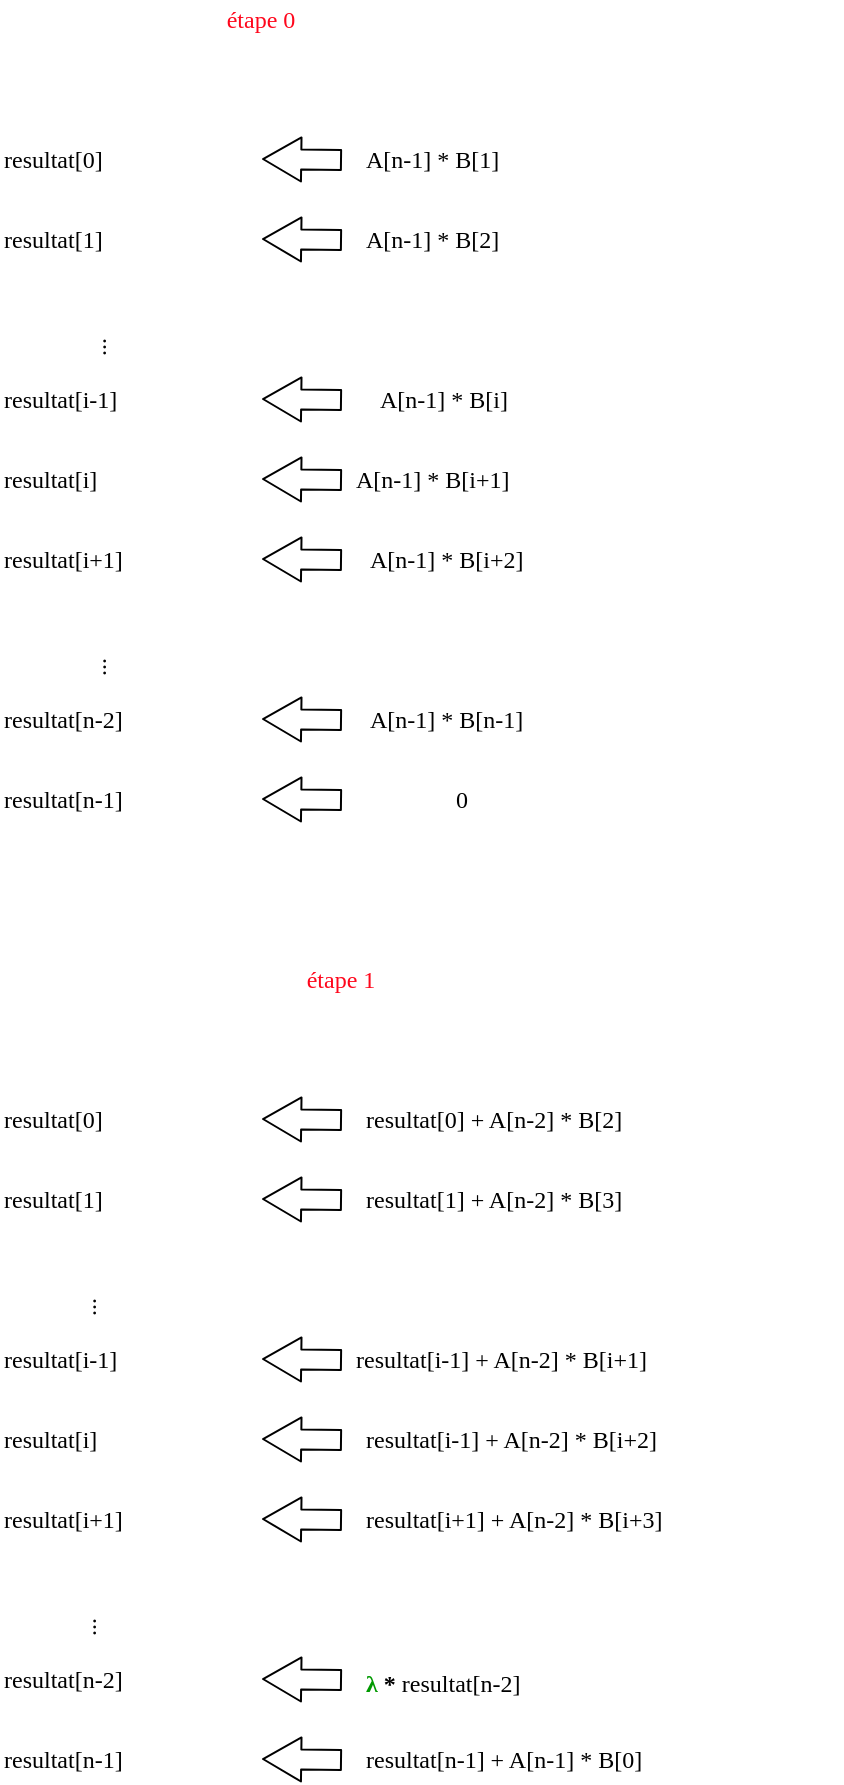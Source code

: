 <mxfile version="14.4.9" type="device"><diagram id="3yetavHpNSmcwZZcxefw" name="Page-1"><mxGraphModel dx="1422" dy="791" grid="1" gridSize="10" guides="1" tooltips="1" connect="1" arrows="1" fold="1" page="1" pageScale="1" pageWidth="1654" pageHeight="2336" math="0" shadow="0"><root><mxCell id="0"/><mxCell id="1" parent="0"/><mxCell id="H-s91K4gVHQevbLeTOUS-2" value="&lt;font face=&quot;Lucida Console&quot;&gt;resultat[1]&lt;/font&gt;" style="text;html=1;align=left;verticalAlign=middle;resizable=0;points=[];autosize=1;" parent="1" vertex="1"><mxGeometry x="230" y="250" width="100" height="20" as="geometry"/></mxCell><mxCell id="H-s91K4gVHQevbLeTOUS-3" value="" style="shape=flexArrow;endArrow=classic;html=1;endWidth=11;endSize=6.04;align=left;" parent="1" edge="1"><mxGeometry width="50" height="50" relative="1" as="geometry"><mxPoint x="401" y="260" as="sourcePoint"/><mxPoint x="361" y="259.5" as="targetPoint"/></mxGeometry></mxCell><mxCell id="H-s91K4gVHQevbLeTOUS-4" value="&lt;font face=&quot;Lucida Console&quot;&gt;resultat[i-1]&lt;/font&gt;" style="text;html=1;align=left;verticalAlign=middle;resizable=0;points=[];autosize=1;" parent="1" vertex="1"><mxGeometry x="230" y="330" width="110" height="20" as="geometry"/></mxCell><mxCell id="H-s91K4gVHQevbLeTOUS-5" value="" style="shape=flexArrow;endArrow=classic;html=1;endWidth=11;endSize=6.04;align=left;" parent="1" edge="1"><mxGeometry width="50" height="50" relative="1" as="geometry"><mxPoint x="401" y="340" as="sourcePoint"/><mxPoint x="361" y="339.5" as="targetPoint"/></mxGeometry></mxCell><mxCell id="H-s91K4gVHQevbLeTOUS-7" value="&lt;font face=&quot;Lucida Console&quot;&gt;...&lt;/font&gt;" style="text;html=1;align=left;verticalAlign=top;resizable=0;points=[];autosize=1;horizontal=0;spacing=2;labelPosition=center;verticalLabelPosition=middle;" parent="1" vertex="1"><mxGeometry x="265" y="290" width="30" height="30" as="geometry"/></mxCell><mxCell id="H-s91K4gVHQevbLeTOUS-8" value="&lt;font face=&quot;Lucida Console&quot;&gt;resultat[i]&lt;/font&gt;" style="text;html=1;align=left;verticalAlign=middle;resizable=0;points=[];autosize=1;" parent="1" vertex="1"><mxGeometry x="230" y="370" width="100" height="20" as="geometry"/></mxCell><mxCell id="H-s91K4gVHQevbLeTOUS-9" value="" style="shape=flexArrow;endArrow=classic;html=1;endWidth=11;endSize=6.04;align=left;" parent="1" edge="1"><mxGeometry width="50" height="50" relative="1" as="geometry"><mxPoint x="401" y="380" as="sourcePoint"/><mxPoint x="361" y="379.5" as="targetPoint"/></mxGeometry></mxCell><mxCell id="H-s91K4gVHQevbLeTOUS-10" value="&lt;font face=&quot;Lucida Console&quot;&gt;resultat[i+1]&lt;/font&gt;" style="text;html=1;align=left;verticalAlign=middle;resizable=0;points=[];autosize=1;" parent="1" vertex="1"><mxGeometry x="230" y="410" width="110" height="20" as="geometry"/></mxCell><mxCell id="H-s91K4gVHQevbLeTOUS-11" value="" style="shape=flexArrow;endArrow=classic;html=1;endWidth=11;endSize=6.04;align=left;" parent="1" edge="1"><mxGeometry width="50" height="50" relative="1" as="geometry"><mxPoint x="401" y="420" as="sourcePoint"/><mxPoint x="361" y="419.5" as="targetPoint"/></mxGeometry></mxCell><mxCell id="H-s91K4gVHQevbLeTOUS-12" value="&lt;font face=&quot;Lucida Console&quot;&gt;resultat[n-2]&lt;/font&gt;" style="text;html=1;align=left;verticalAlign=middle;resizable=0;points=[];autosize=1;" parent="1" vertex="1"><mxGeometry x="230" y="490" width="110" height="20" as="geometry"/></mxCell><mxCell id="H-s91K4gVHQevbLeTOUS-13" value="" style="shape=flexArrow;endArrow=classic;html=1;endWidth=11;endSize=6.04;align=left;" parent="1" edge="1"><mxGeometry width="50" height="50" relative="1" as="geometry"><mxPoint x="401" y="500" as="sourcePoint"/><mxPoint x="361" y="499.5" as="targetPoint"/></mxGeometry></mxCell><mxCell id="H-s91K4gVHQevbLeTOUS-14" value="&lt;font face=&quot;Lucida Console&quot;&gt;...&lt;/font&gt;" style="text;html=1;align=left;verticalAlign=top;resizable=0;points=[];autosize=1;horizontal=0;spacing=2;labelPosition=center;verticalLabelPosition=middle;" parent="1" vertex="1"><mxGeometry x="265" y="450" width="30" height="30" as="geometry"/></mxCell><mxCell id="H-s91K4gVHQevbLeTOUS-31" value="&lt;font face=&quot;Lucida Console&quot;&gt;A[n-1] * B[2]&lt;/font&gt;" style="text;html=1;align=left;verticalAlign=middle;resizable=0;points=[];autosize=1;" parent="1" vertex="1"><mxGeometry x="411" y="250" width="110" height="20" as="geometry"/></mxCell><mxCell id="H-s91K4gVHQevbLeTOUS-32" value="&lt;font face=&quot;Lucida Console&quot;&gt;resultat[n-1]&lt;/font&gt;" style="text;html=1;align=left;verticalAlign=middle;resizable=0;points=[];autosize=1;" parent="1" vertex="1"><mxGeometry x="230" y="530" width="110" height="20" as="geometry"/></mxCell><mxCell id="H-s91K4gVHQevbLeTOUS-33" value="" style="shape=flexArrow;endArrow=classic;html=1;endWidth=11;endSize=6.04;align=left;" parent="1" edge="1"><mxGeometry width="50" height="50" relative="1" as="geometry"><mxPoint x="401" y="540" as="sourcePoint"/><mxPoint x="361" y="539.5" as="targetPoint"/></mxGeometry></mxCell><mxCell id="H-s91K4gVHQevbLeTOUS-34" value="&lt;font face=&quot;Lucida Console&quot;&gt;resultat[0]&lt;/font&gt;" style="text;html=1;align=left;verticalAlign=middle;resizable=0;points=[];autosize=1;" parent="1" vertex="1"><mxGeometry x="230" y="210" width="100" height="20" as="geometry"/></mxCell><mxCell id="H-s91K4gVHQevbLeTOUS-35" value="" style="shape=flexArrow;endArrow=classic;html=1;endWidth=11;endSize=6.04;align=left;" parent="1" edge="1"><mxGeometry width="50" height="50" relative="1" as="geometry"><mxPoint x="401" y="220" as="sourcePoint"/><mxPoint x="361" y="219.5" as="targetPoint"/></mxGeometry></mxCell><mxCell id="H-s91K4gVHQevbLeTOUS-36" value="&lt;font face=&quot;Lucida Console&quot;&gt;A[n-1] * B[1]&lt;/font&gt;" style="text;html=1;align=left;verticalAlign=middle;resizable=0;points=[];autosize=1;" parent="1" vertex="1"><mxGeometry x="411" y="210" width="110" height="20" as="geometry"/></mxCell><mxCell id="H-s91K4gVHQevbLeTOUS-37" value="&lt;font face=&quot;Lucida Console&quot;&gt;A[n-1] * B[i+1]&lt;/font&gt;" style="text;html=1;align=left;verticalAlign=middle;resizable=0;points=[];autosize=1;" parent="1" vertex="1"><mxGeometry x="406" y="370" width="120" height="20" as="geometry"/></mxCell><mxCell id="H-s91K4gVHQevbLeTOUS-38" value="&lt;font face=&quot;Lucida Console&quot;&gt;A[n-1] * B[i]&lt;/font&gt;" style="text;html=1;align=left;verticalAlign=middle;resizable=0;points=[];autosize=1;" parent="1" vertex="1"><mxGeometry x="418" y="330" width="110" height="20" as="geometry"/></mxCell><mxCell id="H-s91K4gVHQevbLeTOUS-39" value="&lt;font face=&quot;Lucida Console&quot;&gt;A[n-1] * B[n-1]&lt;/font&gt;" style="text;html=1;align=left;verticalAlign=middle;resizable=0;points=[];autosize=1;" parent="1" vertex="1"><mxGeometry x="413" y="490" width="120" height="20" as="geometry"/></mxCell><mxCell id="H-s91K4gVHQevbLeTOUS-40" value="&lt;font face=&quot;Lucida Console&quot;&gt;A[n-1] * B[i+2]&lt;/font&gt;" style="text;html=1;align=left;verticalAlign=middle;resizable=0;points=[];autosize=1;" parent="1" vertex="1"><mxGeometry x="413" y="410" width="120" height="20" as="geometry"/></mxCell><mxCell id="H-s91K4gVHQevbLeTOUS-41" value="&lt;font face=&quot;Lucida Console&quot;&gt;0&lt;/font&gt;" style="text;html=1;align=left;verticalAlign=middle;resizable=0;points=[];autosize=1;" parent="1" vertex="1"><mxGeometry x="456" y="530" width="20" height="20" as="geometry"/></mxCell><mxCell id="H-s91K4gVHQevbLeTOUS-42" value="&lt;font face=&quot;Lucida Console&quot;&gt;resultat[1]&lt;/font&gt;" style="text;html=1;align=left;verticalAlign=middle;resizable=0;points=[];autosize=1;" parent="1" vertex="1"><mxGeometry x="230" y="730" width="100" height="20" as="geometry"/></mxCell><mxCell id="H-s91K4gVHQevbLeTOUS-43" value="" style="shape=flexArrow;endArrow=classic;html=1;endWidth=11;endSize=6.04;align=left;" parent="1" edge="1"><mxGeometry width="50" height="50" relative="1" as="geometry"><mxPoint x="401" y="740" as="sourcePoint"/><mxPoint x="361" y="739.5" as="targetPoint"/></mxGeometry></mxCell><mxCell id="H-s91K4gVHQevbLeTOUS-44" value="&lt;font face=&quot;Lucida Console&quot;&gt;resultat[i-1]&lt;/font&gt;" style="text;html=1;align=left;verticalAlign=middle;resizable=0;points=[];autosize=1;" parent="1" vertex="1"><mxGeometry x="230" y="810" width="110" height="20" as="geometry"/></mxCell><mxCell id="H-s91K4gVHQevbLeTOUS-45" value="" style="shape=flexArrow;endArrow=classic;html=1;endWidth=11;endSize=6.04;align=left;" parent="1" edge="1"><mxGeometry width="50" height="50" relative="1" as="geometry"><mxPoint x="401" y="820" as="sourcePoint"/><mxPoint x="361" y="819.5" as="targetPoint"/></mxGeometry></mxCell><mxCell id="H-s91K4gVHQevbLeTOUS-46" value="&lt;font face=&quot;Lucida Console&quot;&gt;...&lt;/font&gt;" style="text;html=1;align=left;verticalAlign=top;resizable=0;points=[];autosize=1;horizontal=0;spacing=2;labelPosition=center;verticalLabelPosition=middle;" parent="1" vertex="1"><mxGeometry x="260" y="770" width="30" height="30" as="geometry"/></mxCell><mxCell id="H-s91K4gVHQevbLeTOUS-47" value="&lt;font face=&quot;Lucida Console&quot;&gt;resultat[i]&lt;/font&gt;" style="text;html=1;align=left;verticalAlign=middle;resizable=0;points=[];autosize=1;" parent="1" vertex="1"><mxGeometry x="230" y="850" width="100" height="20" as="geometry"/></mxCell><mxCell id="H-s91K4gVHQevbLeTOUS-48" value="" style="shape=flexArrow;endArrow=classic;html=1;endWidth=11;endSize=6.04;align=left;" parent="1" edge="1"><mxGeometry width="50" height="50" relative="1" as="geometry"><mxPoint x="401" y="860" as="sourcePoint"/><mxPoint x="361" y="859.5" as="targetPoint"/></mxGeometry></mxCell><mxCell id="H-s91K4gVHQevbLeTOUS-49" value="&lt;font face=&quot;Lucida Console&quot;&gt;resultat[i+1]&lt;/font&gt;" style="text;html=1;align=left;verticalAlign=middle;resizable=0;points=[];autosize=1;" parent="1" vertex="1"><mxGeometry x="230" y="890" width="110" height="20" as="geometry"/></mxCell><mxCell id="H-s91K4gVHQevbLeTOUS-50" value="" style="shape=flexArrow;endArrow=classic;html=1;endWidth=11;endSize=6.04;align=left;" parent="1" edge="1"><mxGeometry width="50" height="50" relative="1" as="geometry"><mxPoint x="401" y="900" as="sourcePoint"/><mxPoint x="361" y="899.5" as="targetPoint"/></mxGeometry></mxCell><mxCell id="H-s91K4gVHQevbLeTOUS-51" value="&lt;font face=&quot;Lucida Console&quot;&gt;resultat[n-2]&lt;/font&gt;" style="text;html=1;align=left;verticalAlign=middle;resizable=0;points=[];autosize=1;" parent="1" vertex="1"><mxGeometry x="230" y="970" width="110" height="20" as="geometry"/></mxCell><mxCell id="H-s91K4gVHQevbLeTOUS-52" value="" style="shape=flexArrow;endArrow=classic;html=1;endWidth=11;endSize=6.04;align=left;" parent="1" edge="1"><mxGeometry width="50" height="50" relative="1" as="geometry"><mxPoint x="401" y="980" as="sourcePoint"/><mxPoint x="361" y="979.5" as="targetPoint"/></mxGeometry></mxCell><mxCell id="H-s91K4gVHQevbLeTOUS-53" value="&lt;font face=&quot;Lucida Console&quot;&gt;...&lt;/font&gt;" style="text;html=1;align=left;verticalAlign=top;resizable=0;points=[];autosize=1;horizontal=0;spacing=2;labelPosition=center;verticalLabelPosition=middle;" parent="1" vertex="1"><mxGeometry x="260" y="930" width="30" height="30" as="geometry"/></mxCell><mxCell id="H-s91K4gVHQevbLeTOUS-55" value="&lt;font face=&quot;Lucida Console&quot;&gt;resultat[n-1]&lt;/font&gt;" style="text;html=1;align=left;verticalAlign=middle;resizable=0;points=[];autosize=1;" parent="1" vertex="1"><mxGeometry x="230" y="1010" width="110" height="20" as="geometry"/></mxCell><mxCell id="H-s91K4gVHQevbLeTOUS-56" value="" style="shape=flexArrow;endArrow=classic;html=1;endWidth=11;endSize=6.04;align=left;" parent="1" edge="1"><mxGeometry width="50" height="50" relative="1" as="geometry"><mxPoint x="401" y="1020" as="sourcePoint"/><mxPoint x="361" y="1019.5" as="targetPoint"/></mxGeometry></mxCell><mxCell id="H-s91K4gVHQevbLeTOUS-57" value="&lt;font face=&quot;Lucida Console&quot;&gt;resultat[0]&lt;/font&gt;" style="text;html=1;align=left;verticalAlign=middle;resizable=0;points=[];autosize=1;" parent="1" vertex="1"><mxGeometry x="230" y="690" width="100" height="20" as="geometry"/></mxCell><mxCell id="H-s91K4gVHQevbLeTOUS-58" value="" style="shape=flexArrow;endArrow=classic;html=1;endWidth=11;endSize=6.04;align=left;" parent="1" edge="1"><mxGeometry width="50" height="50" relative="1" as="geometry"><mxPoint x="401" y="700" as="sourcePoint"/><mxPoint x="361" y="699.5" as="targetPoint"/></mxGeometry></mxCell><mxCell id="H-s91K4gVHQevbLeTOUS-88" value="&lt;font face=&quot;Lucida Console&quot;&gt;resultat[1] + A[n-2] * B[3]&lt;/font&gt;" style="text;html=1;align=left;verticalAlign=middle;resizable=0;points=[];autosize=1;" parent="1" vertex="1"><mxGeometry x="411" y="730" width="210" height="20" as="geometry"/></mxCell><mxCell id="H-s91K4gVHQevbLeTOUS-89" value="&lt;font face=&quot;Lucida Console&quot;&gt;resultat[i-1] + A[n-2] * B[i+1]&lt;br&gt;&lt;/font&gt;" style="text;html=1;align=left;verticalAlign=middle;resizable=0;points=[];autosize=1;" parent="1" vertex="1"><mxGeometry x="406" y="810" width="240" height="20" as="geometry"/></mxCell><mxCell id="H-s91K4gVHQevbLeTOUS-91" value="&lt;font face=&quot;Lucida Console&quot;&gt;resultat[i-1] + A[n-2] * B[i+2]&lt;br&gt;&lt;/font&gt;" style="text;html=1;align=left;verticalAlign=middle;resizable=0;points=[];autosize=1;" parent="1" vertex="1"><mxGeometry x="411" y="850" width="240" height="20" as="geometry"/></mxCell><mxCell id="H-s91K4gVHQevbLeTOUS-92" value="&lt;font face=&quot;Lucida Console&quot;&gt;resultat[i+1] + A[n-2] * B[i+3]&lt;br&gt;&lt;/font&gt;" style="text;html=1;align=left;verticalAlign=middle;resizable=0;points=[];autosize=1;" parent="1" vertex="1"><mxGeometry x="411" y="890" width="240" height="20" as="geometry"/></mxCell><mxCell id="H-s91K4gVHQevbLeTOUS-93" value="&lt;font style=&quot;font-size: 16px&quot; face=&quot;Lucida Console&quot; color=&quot;#009900&quot;&gt;&lt;b&gt;&lt;font style=&quot;font-size: 12px&quot;&gt;&lt;span&gt;λ &lt;font style=&quot;font-size: 12px&quot; color=&quot;#000000&quot;&gt;*&lt;/font&gt; &lt;/span&gt;&lt;/font&gt;&lt;/b&gt;&lt;/font&gt;&lt;font face=&quot;Lucida Console&quot;&gt;resultat[n-2]&lt;/font&gt;" style="text;html=1;align=left;verticalAlign=middle;resizable=0;points=[];autosize=1;" parent="1" vertex="1"><mxGeometry x="411" y="970" width="140" height="20" as="geometry"/></mxCell><mxCell id="H-s91K4gVHQevbLeTOUS-95" value="&lt;font face=&quot;Lucida Console&quot;&gt;resultat[n-1] + A[n-1] * B[0]&lt;br&gt;&lt;/font&gt;" style="text;html=1;align=left;verticalAlign=middle;resizable=0;points=[];autosize=1;" parent="1" vertex="1"><mxGeometry x="411" y="1010" width="230" height="20" as="geometry"/></mxCell><mxCell id="H-s91K4gVHQevbLeTOUS-96" value="&lt;font face=&quot;Lucida Console&quot;&gt;resultat[0] + A[n-2] * B[2]&lt;br&gt;&lt;/font&gt;" style="text;html=1;align=left;verticalAlign=middle;resizable=0;points=[];autosize=1;" parent="1" vertex="1"><mxGeometry x="411" y="690" width="210" height="20" as="geometry"/></mxCell><mxCell id="H-s91K4gVHQevbLeTOUS-174" value="&lt;font face=&quot;Lucida Console&quot; color=&quot;#FF071C&quot;&gt;étape 0&lt;/font&gt;" style="text;html=1;align=center;verticalAlign=middle;resizable=0;points=[];autosize=1;" parent="1" vertex="1"><mxGeometry x="325" y="140" width="70" height="20" as="geometry"/></mxCell><mxCell id="H-s91K4gVHQevbLeTOUS-175" value="&lt;font face=&quot;Lucida Console&quot; color=&quot;#FF071C&quot;&gt;étape 1&lt;/font&gt;" style="text;html=1;align=center;verticalAlign=middle;resizable=0;points=[];autosize=1;" parent="1" vertex="1"><mxGeometry x="365" y="620" width="70" height="20" as="geometry"/></mxCell></root></mxGraphModel></diagram></mxfile>